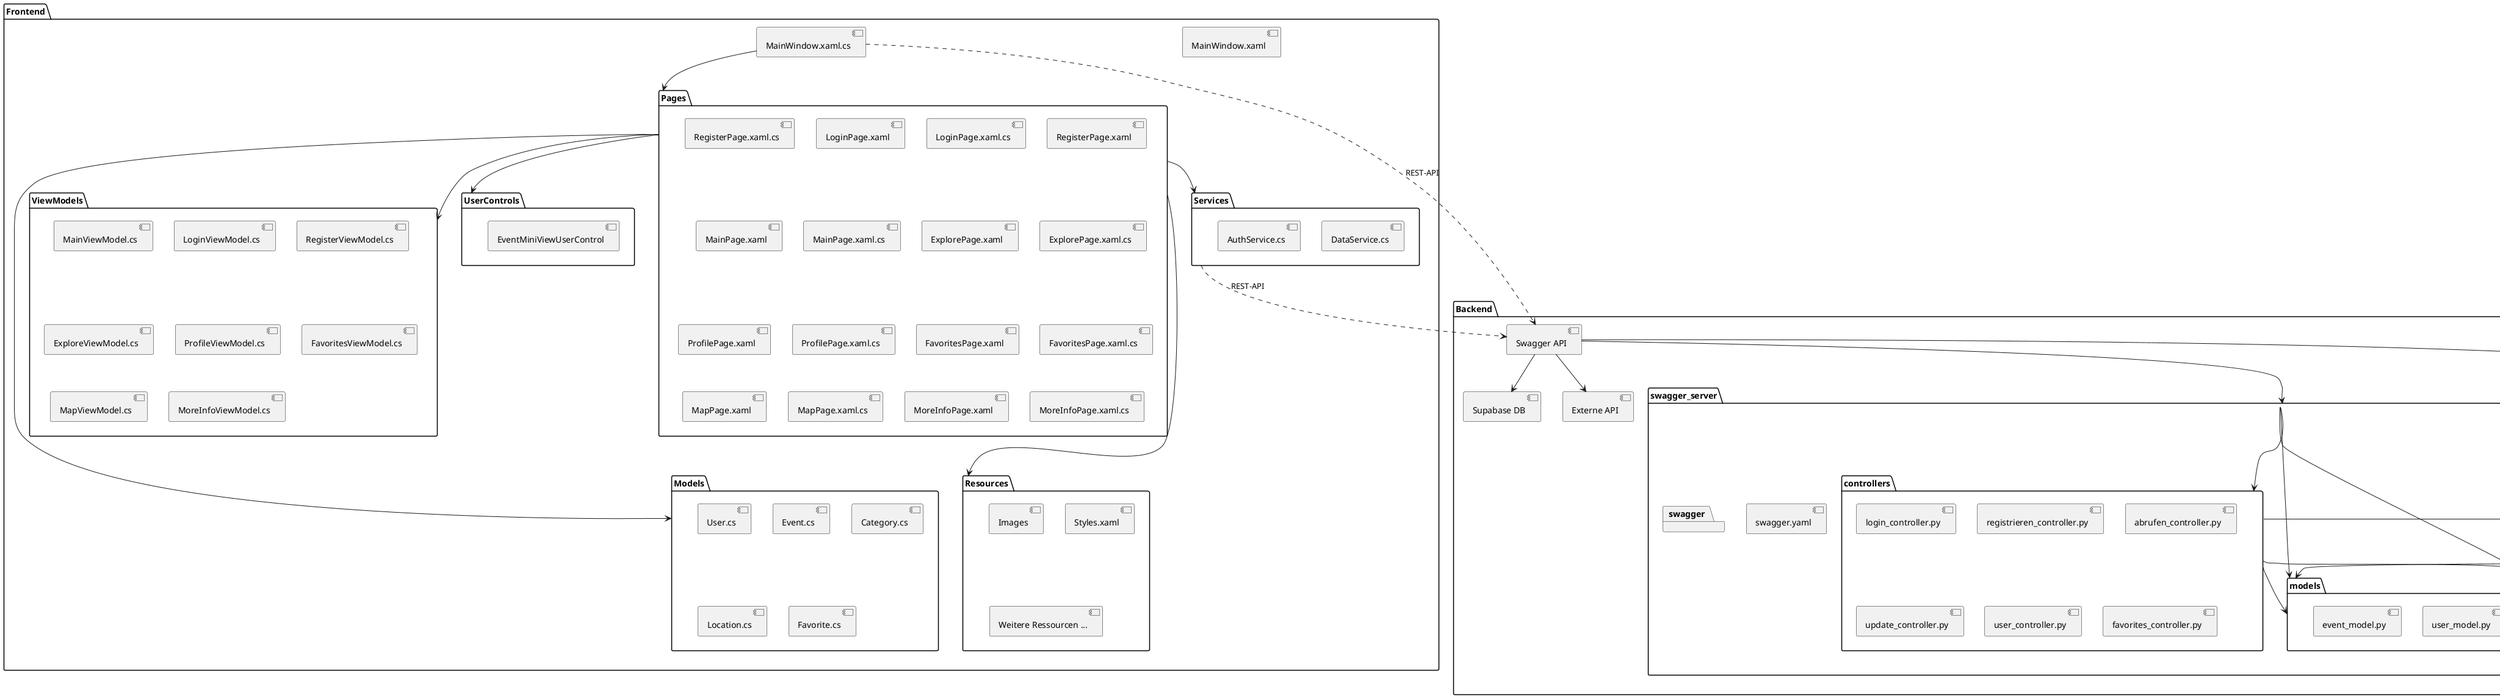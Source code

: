@startuml diagramm
package "Frontend" {
  [MainWindow.xaml]
  [MainWindow.xaml.cs]

  package Pages {
    [LoginPage.xaml]
    [LoginPage.xaml.cs]
    [RegisterPage.xaml]
    [RegisterPage.xaml.cs]
    [MainPage.xaml]
    [MainPage.xaml.cs]
    [ExplorePage.xaml]
    [ExplorePage.xaml.cs]
    [ProfilePage.xaml]
    [ProfilePage.xaml.cs]
    [FavoritesPage.xaml]
    [FavoritesPage.xaml.cs]
    [MapPage.xaml]
    [MapPage.xaml.cs]
    [MoreInfoPage.xaml]
    [MoreInfoPage.xaml.cs]
  }

  package UserControls {
    [EventMiniViewUserControl]
  }

  package ViewModels {
    [MainViewModel.cs]
    [LoginViewModel.cs]
    [RegisterViewModel.cs]
    [ExploreViewModel.cs]
    [ProfileViewModel.cs]
    [FavoritesViewModel.cs]
    [MapViewModel.cs]
    [MoreInfoViewModel.cs]
  }

  package Services {
    [DataService.cs]
    [AuthService.cs]
  }

    package Models {
    [User.cs]
    [Event.cs]
    [Category.cs]
    [Location.cs]
    [Favorite.cs]
    }

  package Resources {
    [Images]
    [Styles.xaml]
    [Weitere Ressourcen ...]
  }
}

package "Backend" {
  [Swagger API]

  package "swagger_server" {
    [swagger.yaml]
    package swagger {
      [swagger.yaml]
    }
    package controllers {
      [login_controller.py]
      [registrieren_controller.py]
      [abrufen_controller.py]
      [update_controller.py]
      [user_controller.py]
      [favorites_controller.py]
    }
    package models {
      [user_model.py]
      [event_model.py]
    }
    package utils {
      [auth.py]
      [database.py]
    }
  }

  package services {
    [event_fetcher.py]
  }

  [Supabase DB]
  [Externe API]
}

[MainWindow.xaml.cs] --> Pages
Pages --> UserControls
Pages --> ViewModels
Pages --> Services
Services ..> [Swagger API] : REST-API
Pages --> Models
Pages --> Resources

[MainWindow.xaml.cs] ..> [Swagger API] : REST-API


controllers --> services
controllers --> models
controllers --> utils
services --> utils
services --> models

[Swagger API] --> "swagger_server"
"swagger_server" --> controllers
"swagger_server" --> models
"swagger_server" --> utils
[Swagger API] --> services
services --> eventfetcher

[Swagger API] --> [Supabase DB]
[Swagger API] --> [Externe API]


@enduml